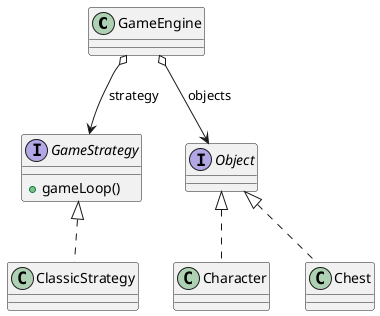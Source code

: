 @startuml
'https://plantuml.com/class-diagram

class GameEngine

interface GameStrategy {
    +gameLoop()
}

class ClassicStrategy

GameEngine o--> GameStrategy : strategy

GameStrategy <|.. ClassicStrategy

interface Object

class Character

class Chest

GameEngine o--> Object: objects

Object <|.. Character
Object <|.. Chest

@enduml
